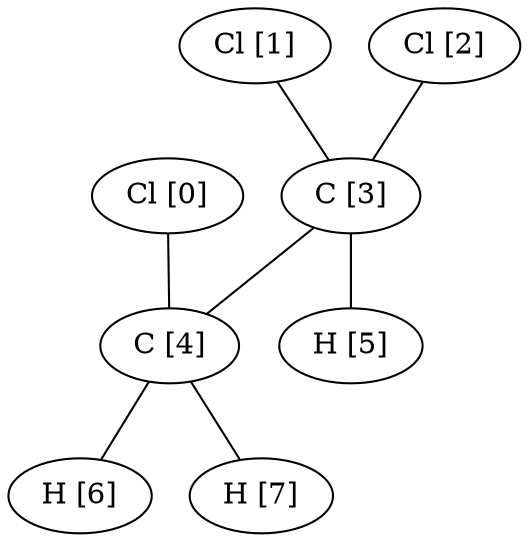 graph G {
0[label="Cl [0]"];
1[label="Cl [1]"];
2[label="Cl [2]"];
3[label="C [3]"];
4[label="C [4]"];
5[label="H [5]"];
6[label="H [6]"];
7[label="H [7]"];
0--4 ;
1--3 ;
2--3 ;
3--4 ;
3--5 ;
4--6 ;
4--7 ;
}
